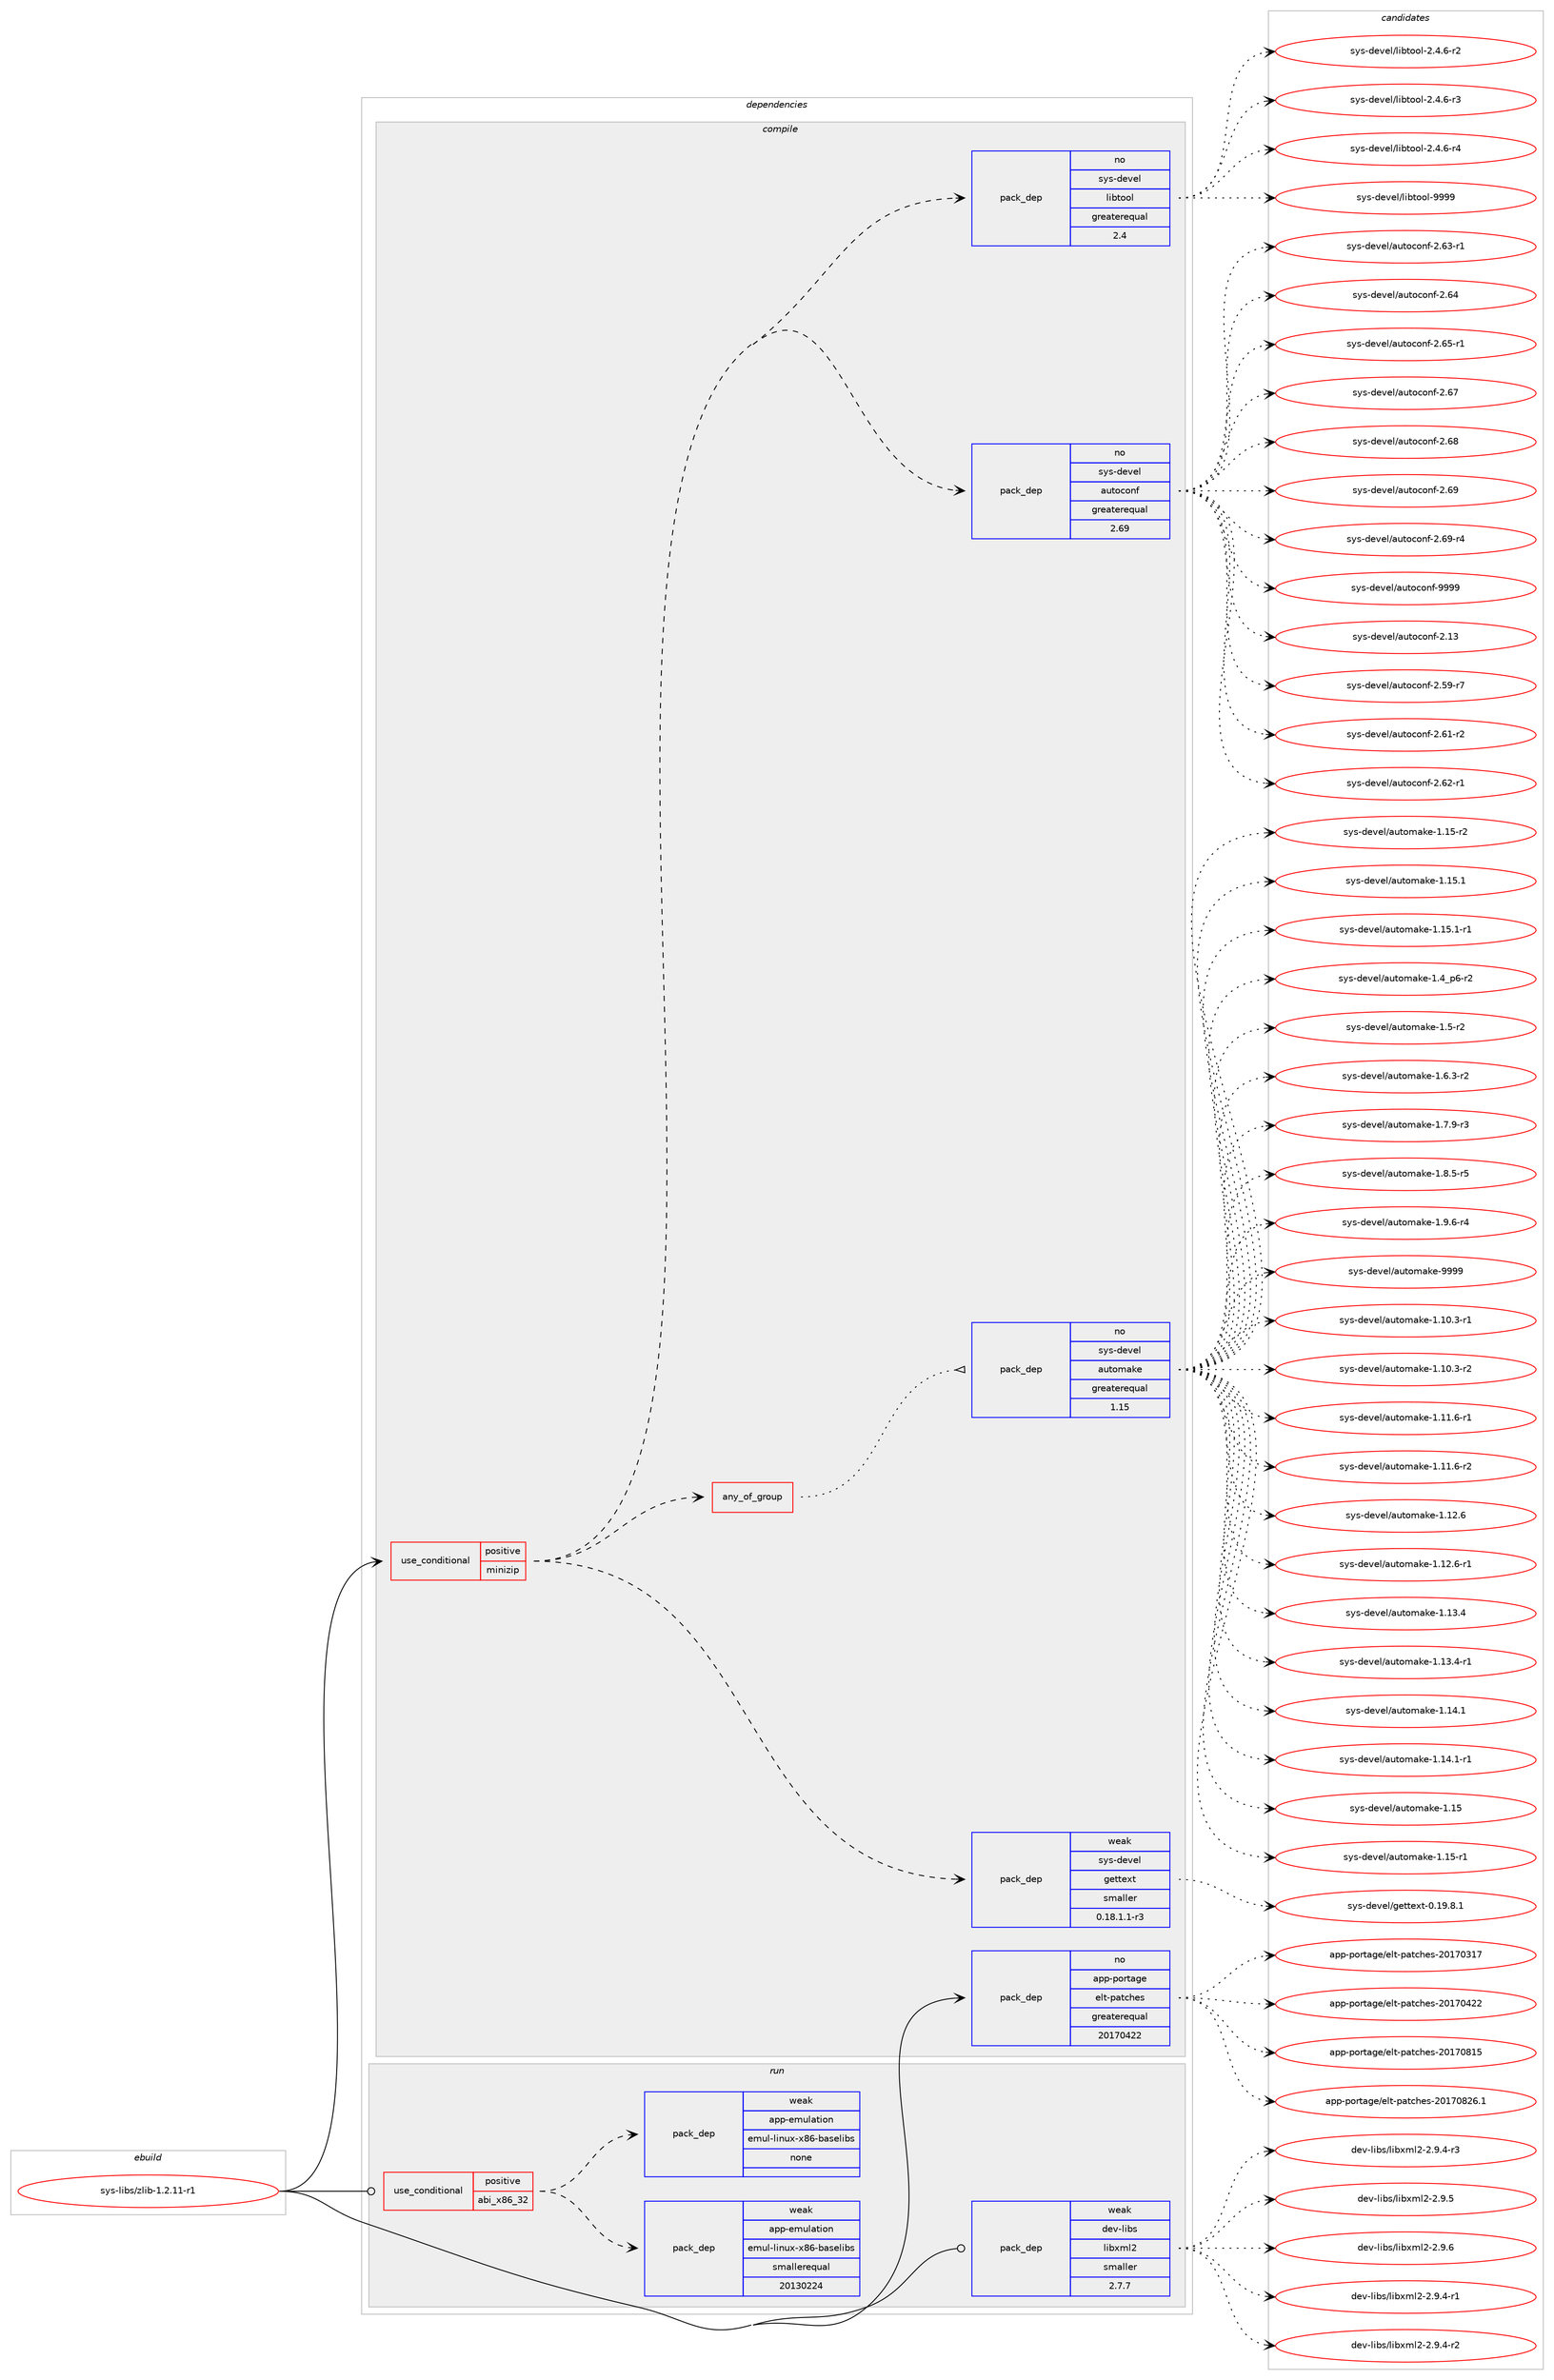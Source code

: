 digraph prolog {

# *************
# Graph options
# *************

newrank=true;
concentrate=true;
compound=true;
graph [rankdir=LR,fontname=Helvetica,fontsize=10,ranksep=1.5];#, ranksep=2.5, nodesep=0.2];
edge  [arrowhead=vee];
node  [fontname=Helvetica,fontsize=10];

# **********
# The ebuild
# **********

subgraph cluster_leftcol {
color=gray;
rank=same;
label=<<i>ebuild</i>>;
id [label="sys-libs/zlib-1.2.11-r1", color=red, width=4, href="../sys-libs/zlib-1.2.11-r1.svg"];
}

# ****************
# The dependencies
# ****************

subgraph cluster_midcol {
color=gray;
label=<<i>dependencies</i>>;
subgraph cluster_compile {
fillcolor="#eeeeee";
style=filled;
label=<<i>compile</i>>;
subgraph cond118537 {
dependency495838 [label=<<TABLE BORDER="0" CELLBORDER="1" CELLSPACING="0" CELLPADDING="4"><TR><TD ROWSPAN="3" CELLPADDING="10">use_conditional</TD></TR><TR><TD>positive</TD></TR><TR><TD>minizip</TD></TR></TABLE>>, shape=none, color=red];
subgraph pack368512 {
dependency495839 [label=<<TABLE BORDER="0" CELLBORDER="1" CELLSPACING="0" CELLPADDING="4" WIDTH="220"><TR><TD ROWSPAN="6" CELLPADDING="30">pack_dep</TD></TR><TR><TD WIDTH="110">weak</TD></TR><TR><TD>sys-devel</TD></TR><TR><TD>gettext</TD></TR><TR><TD>smaller</TD></TR><TR><TD>0.18.1.1-r3</TD></TR></TABLE>>, shape=none, color=blue];
}
dependency495838:e -> dependency495839:w [weight=20,style="dashed",arrowhead="vee"];
subgraph any8464 {
dependency495840 [label=<<TABLE BORDER="0" CELLBORDER="1" CELLSPACING="0" CELLPADDING="4"><TR><TD CELLPADDING="10">any_of_group</TD></TR></TABLE>>, shape=none, color=red];subgraph pack368513 {
dependency495841 [label=<<TABLE BORDER="0" CELLBORDER="1" CELLSPACING="0" CELLPADDING="4" WIDTH="220"><TR><TD ROWSPAN="6" CELLPADDING="30">pack_dep</TD></TR><TR><TD WIDTH="110">no</TD></TR><TR><TD>sys-devel</TD></TR><TR><TD>automake</TD></TR><TR><TD>greaterequal</TD></TR><TR><TD>1.15</TD></TR></TABLE>>, shape=none, color=blue];
}
dependency495840:e -> dependency495841:w [weight=20,style="dotted",arrowhead="oinv"];
}
dependency495838:e -> dependency495840:w [weight=20,style="dashed",arrowhead="vee"];
subgraph pack368514 {
dependency495842 [label=<<TABLE BORDER="0" CELLBORDER="1" CELLSPACING="0" CELLPADDING="4" WIDTH="220"><TR><TD ROWSPAN="6" CELLPADDING="30">pack_dep</TD></TR><TR><TD WIDTH="110">no</TD></TR><TR><TD>sys-devel</TD></TR><TR><TD>autoconf</TD></TR><TR><TD>greaterequal</TD></TR><TR><TD>2.69</TD></TR></TABLE>>, shape=none, color=blue];
}
dependency495838:e -> dependency495842:w [weight=20,style="dashed",arrowhead="vee"];
subgraph pack368515 {
dependency495843 [label=<<TABLE BORDER="0" CELLBORDER="1" CELLSPACING="0" CELLPADDING="4" WIDTH="220"><TR><TD ROWSPAN="6" CELLPADDING="30">pack_dep</TD></TR><TR><TD WIDTH="110">no</TD></TR><TR><TD>sys-devel</TD></TR><TR><TD>libtool</TD></TR><TR><TD>greaterequal</TD></TR><TR><TD>2.4</TD></TR></TABLE>>, shape=none, color=blue];
}
dependency495838:e -> dependency495843:w [weight=20,style="dashed",arrowhead="vee"];
}
id:e -> dependency495838:w [weight=20,style="solid",arrowhead="vee"];
subgraph pack368516 {
dependency495844 [label=<<TABLE BORDER="0" CELLBORDER="1" CELLSPACING="0" CELLPADDING="4" WIDTH="220"><TR><TD ROWSPAN="6" CELLPADDING="30">pack_dep</TD></TR><TR><TD WIDTH="110">no</TD></TR><TR><TD>app-portage</TD></TR><TR><TD>elt-patches</TD></TR><TR><TD>greaterequal</TD></TR><TR><TD>20170422</TD></TR></TABLE>>, shape=none, color=blue];
}
id:e -> dependency495844:w [weight=20,style="solid",arrowhead="vee"];
}
subgraph cluster_compileandrun {
fillcolor="#eeeeee";
style=filled;
label=<<i>compile and run</i>>;
}
subgraph cluster_run {
fillcolor="#eeeeee";
style=filled;
label=<<i>run</i>>;
subgraph cond118538 {
dependency495845 [label=<<TABLE BORDER="0" CELLBORDER="1" CELLSPACING="0" CELLPADDING="4"><TR><TD ROWSPAN="3" CELLPADDING="10">use_conditional</TD></TR><TR><TD>positive</TD></TR><TR><TD>abi_x86_32</TD></TR></TABLE>>, shape=none, color=red];
subgraph pack368517 {
dependency495846 [label=<<TABLE BORDER="0" CELLBORDER="1" CELLSPACING="0" CELLPADDING="4" WIDTH="220"><TR><TD ROWSPAN="6" CELLPADDING="30">pack_dep</TD></TR><TR><TD WIDTH="110">weak</TD></TR><TR><TD>app-emulation</TD></TR><TR><TD>emul-linux-x86-baselibs</TD></TR><TR><TD>smallerequal</TD></TR><TR><TD>20130224</TD></TR></TABLE>>, shape=none, color=blue];
}
dependency495845:e -> dependency495846:w [weight=20,style="dashed",arrowhead="vee"];
subgraph pack368518 {
dependency495847 [label=<<TABLE BORDER="0" CELLBORDER="1" CELLSPACING="0" CELLPADDING="4" WIDTH="220"><TR><TD ROWSPAN="6" CELLPADDING="30">pack_dep</TD></TR><TR><TD WIDTH="110">weak</TD></TR><TR><TD>app-emulation</TD></TR><TR><TD>emul-linux-x86-baselibs</TD></TR><TR><TD>none</TD></TR><TR><TD></TD></TR></TABLE>>, shape=none, color=blue];
}
dependency495845:e -> dependency495847:w [weight=20,style="dashed",arrowhead="vee"];
}
id:e -> dependency495845:w [weight=20,style="solid",arrowhead="odot"];
subgraph pack368519 {
dependency495848 [label=<<TABLE BORDER="0" CELLBORDER="1" CELLSPACING="0" CELLPADDING="4" WIDTH="220"><TR><TD ROWSPAN="6" CELLPADDING="30">pack_dep</TD></TR><TR><TD WIDTH="110">weak</TD></TR><TR><TD>dev-libs</TD></TR><TR><TD>libxml2</TD></TR><TR><TD>smaller</TD></TR><TR><TD>2.7.7</TD></TR></TABLE>>, shape=none, color=blue];
}
id:e -> dependency495848:w [weight=20,style="solid",arrowhead="odot"];
}
}

# **************
# The candidates
# **************

subgraph cluster_choices {
rank=same;
color=gray;
label=<<i>candidates</i>>;

subgraph choice368512 {
color=black;
nodesep=1;
choice1151211154510010111810110847103101116116101120116454846495746564649 [label="sys-devel/gettext-0.19.8.1", color=red, width=4,href="../sys-devel/gettext-0.19.8.1.svg"];
dependency495839:e -> choice1151211154510010111810110847103101116116101120116454846495746564649:w [style=dotted,weight="100"];
}
subgraph choice368513 {
color=black;
nodesep=1;
choice11512111545100101118101108479711711611110997107101454946494846514511449 [label="sys-devel/automake-1.10.3-r1", color=red, width=4,href="../sys-devel/automake-1.10.3-r1.svg"];
choice11512111545100101118101108479711711611110997107101454946494846514511450 [label="sys-devel/automake-1.10.3-r2", color=red, width=4,href="../sys-devel/automake-1.10.3-r2.svg"];
choice11512111545100101118101108479711711611110997107101454946494946544511449 [label="sys-devel/automake-1.11.6-r1", color=red, width=4,href="../sys-devel/automake-1.11.6-r1.svg"];
choice11512111545100101118101108479711711611110997107101454946494946544511450 [label="sys-devel/automake-1.11.6-r2", color=red, width=4,href="../sys-devel/automake-1.11.6-r2.svg"];
choice1151211154510010111810110847971171161111099710710145494649504654 [label="sys-devel/automake-1.12.6", color=red, width=4,href="../sys-devel/automake-1.12.6.svg"];
choice11512111545100101118101108479711711611110997107101454946495046544511449 [label="sys-devel/automake-1.12.6-r1", color=red, width=4,href="../sys-devel/automake-1.12.6-r1.svg"];
choice1151211154510010111810110847971171161111099710710145494649514652 [label="sys-devel/automake-1.13.4", color=red, width=4,href="../sys-devel/automake-1.13.4.svg"];
choice11512111545100101118101108479711711611110997107101454946495146524511449 [label="sys-devel/automake-1.13.4-r1", color=red, width=4,href="../sys-devel/automake-1.13.4-r1.svg"];
choice1151211154510010111810110847971171161111099710710145494649524649 [label="sys-devel/automake-1.14.1", color=red, width=4,href="../sys-devel/automake-1.14.1.svg"];
choice11512111545100101118101108479711711611110997107101454946495246494511449 [label="sys-devel/automake-1.14.1-r1", color=red, width=4,href="../sys-devel/automake-1.14.1-r1.svg"];
choice115121115451001011181011084797117116111109971071014549464953 [label="sys-devel/automake-1.15", color=red, width=4,href="../sys-devel/automake-1.15.svg"];
choice1151211154510010111810110847971171161111099710710145494649534511449 [label="sys-devel/automake-1.15-r1", color=red, width=4,href="../sys-devel/automake-1.15-r1.svg"];
choice1151211154510010111810110847971171161111099710710145494649534511450 [label="sys-devel/automake-1.15-r2", color=red, width=4,href="../sys-devel/automake-1.15-r2.svg"];
choice1151211154510010111810110847971171161111099710710145494649534649 [label="sys-devel/automake-1.15.1", color=red, width=4,href="../sys-devel/automake-1.15.1.svg"];
choice11512111545100101118101108479711711611110997107101454946495346494511449 [label="sys-devel/automake-1.15.1-r1", color=red, width=4,href="../sys-devel/automake-1.15.1-r1.svg"];
choice115121115451001011181011084797117116111109971071014549465295112544511450 [label="sys-devel/automake-1.4_p6-r2", color=red, width=4,href="../sys-devel/automake-1.4_p6-r2.svg"];
choice11512111545100101118101108479711711611110997107101454946534511450 [label="sys-devel/automake-1.5-r2", color=red, width=4,href="../sys-devel/automake-1.5-r2.svg"];
choice115121115451001011181011084797117116111109971071014549465446514511450 [label="sys-devel/automake-1.6.3-r2", color=red, width=4,href="../sys-devel/automake-1.6.3-r2.svg"];
choice115121115451001011181011084797117116111109971071014549465546574511451 [label="sys-devel/automake-1.7.9-r3", color=red, width=4,href="../sys-devel/automake-1.7.9-r3.svg"];
choice115121115451001011181011084797117116111109971071014549465646534511453 [label="sys-devel/automake-1.8.5-r5", color=red, width=4,href="../sys-devel/automake-1.8.5-r5.svg"];
choice115121115451001011181011084797117116111109971071014549465746544511452 [label="sys-devel/automake-1.9.6-r4", color=red, width=4,href="../sys-devel/automake-1.9.6-r4.svg"];
choice115121115451001011181011084797117116111109971071014557575757 [label="sys-devel/automake-9999", color=red, width=4,href="../sys-devel/automake-9999.svg"];
dependency495841:e -> choice11512111545100101118101108479711711611110997107101454946494846514511449:w [style=dotted,weight="100"];
dependency495841:e -> choice11512111545100101118101108479711711611110997107101454946494846514511450:w [style=dotted,weight="100"];
dependency495841:e -> choice11512111545100101118101108479711711611110997107101454946494946544511449:w [style=dotted,weight="100"];
dependency495841:e -> choice11512111545100101118101108479711711611110997107101454946494946544511450:w [style=dotted,weight="100"];
dependency495841:e -> choice1151211154510010111810110847971171161111099710710145494649504654:w [style=dotted,weight="100"];
dependency495841:e -> choice11512111545100101118101108479711711611110997107101454946495046544511449:w [style=dotted,weight="100"];
dependency495841:e -> choice1151211154510010111810110847971171161111099710710145494649514652:w [style=dotted,weight="100"];
dependency495841:e -> choice11512111545100101118101108479711711611110997107101454946495146524511449:w [style=dotted,weight="100"];
dependency495841:e -> choice1151211154510010111810110847971171161111099710710145494649524649:w [style=dotted,weight="100"];
dependency495841:e -> choice11512111545100101118101108479711711611110997107101454946495246494511449:w [style=dotted,weight="100"];
dependency495841:e -> choice115121115451001011181011084797117116111109971071014549464953:w [style=dotted,weight="100"];
dependency495841:e -> choice1151211154510010111810110847971171161111099710710145494649534511449:w [style=dotted,weight="100"];
dependency495841:e -> choice1151211154510010111810110847971171161111099710710145494649534511450:w [style=dotted,weight="100"];
dependency495841:e -> choice1151211154510010111810110847971171161111099710710145494649534649:w [style=dotted,weight="100"];
dependency495841:e -> choice11512111545100101118101108479711711611110997107101454946495346494511449:w [style=dotted,weight="100"];
dependency495841:e -> choice115121115451001011181011084797117116111109971071014549465295112544511450:w [style=dotted,weight="100"];
dependency495841:e -> choice11512111545100101118101108479711711611110997107101454946534511450:w [style=dotted,weight="100"];
dependency495841:e -> choice115121115451001011181011084797117116111109971071014549465446514511450:w [style=dotted,weight="100"];
dependency495841:e -> choice115121115451001011181011084797117116111109971071014549465546574511451:w [style=dotted,weight="100"];
dependency495841:e -> choice115121115451001011181011084797117116111109971071014549465646534511453:w [style=dotted,weight="100"];
dependency495841:e -> choice115121115451001011181011084797117116111109971071014549465746544511452:w [style=dotted,weight="100"];
dependency495841:e -> choice115121115451001011181011084797117116111109971071014557575757:w [style=dotted,weight="100"];
}
subgraph choice368514 {
color=black;
nodesep=1;
choice115121115451001011181011084797117116111991111101024550464951 [label="sys-devel/autoconf-2.13", color=red, width=4,href="../sys-devel/autoconf-2.13.svg"];
choice1151211154510010111810110847971171161119911111010245504653574511455 [label="sys-devel/autoconf-2.59-r7", color=red, width=4,href="../sys-devel/autoconf-2.59-r7.svg"];
choice1151211154510010111810110847971171161119911111010245504654494511450 [label="sys-devel/autoconf-2.61-r2", color=red, width=4,href="../sys-devel/autoconf-2.61-r2.svg"];
choice1151211154510010111810110847971171161119911111010245504654504511449 [label="sys-devel/autoconf-2.62-r1", color=red, width=4,href="../sys-devel/autoconf-2.62-r1.svg"];
choice1151211154510010111810110847971171161119911111010245504654514511449 [label="sys-devel/autoconf-2.63-r1", color=red, width=4,href="../sys-devel/autoconf-2.63-r1.svg"];
choice115121115451001011181011084797117116111991111101024550465452 [label="sys-devel/autoconf-2.64", color=red, width=4,href="../sys-devel/autoconf-2.64.svg"];
choice1151211154510010111810110847971171161119911111010245504654534511449 [label="sys-devel/autoconf-2.65-r1", color=red, width=4,href="../sys-devel/autoconf-2.65-r1.svg"];
choice115121115451001011181011084797117116111991111101024550465455 [label="sys-devel/autoconf-2.67", color=red, width=4,href="../sys-devel/autoconf-2.67.svg"];
choice115121115451001011181011084797117116111991111101024550465456 [label="sys-devel/autoconf-2.68", color=red, width=4,href="../sys-devel/autoconf-2.68.svg"];
choice115121115451001011181011084797117116111991111101024550465457 [label="sys-devel/autoconf-2.69", color=red, width=4,href="../sys-devel/autoconf-2.69.svg"];
choice1151211154510010111810110847971171161119911111010245504654574511452 [label="sys-devel/autoconf-2.69-r4", color=red, width=4,href="../sys-devel/autoconf-2.69-r4.svg"];
choice115121115451001011181011084797117116111991111101024557575757 [label="sys-devel/autoconf-9999", color=red, width=4,href="../sys-devel/autoconf-9999.svg"];
dependency495842:e -> choice115121115451001011181011084797117116111991111101024550464951:w [style=dotted,weight="100"];
dependency495842:e -> choice1151211154510010111810110847971171161119911111010245504653574511455:w [style=dotted,weight="100"];
dependency495842:e -> choice1151211154510010111810110847971171161119911111010245504654494511450:w [style=dotted,weight="100"];
dependency495842:e -> choice1151211154510010111810110847971171161119911111010245504654504511449:w [style=dotted,weight="100"];
dependency495842:e -> choice1151211154510010111810110847971171161119911111010245504654514511449:w [style=dotted,weight="100"];
dependency495842:e -> choice115121115451001011181011084797117116111991111101024550465452:w [style=dotted,weight="100"];
dependency495842:e -> choice1151211154510010111810110847971171161119911111010245504654534511449:w [style=dotted,weight="100"];
dependency495842:e -> choice115121115451001011181011084797117116111991111101024550465455:w [style=dotted,weight="100"];
dependency495842:e -> choice115121115451001011181011084797117116111991111101024550465456:w [style=dotted,weight="100"];
dependency495842:e -> choice115121115451001011181011084797117116111991111101024550465457:w [style=dotted,weight="100"];
dependency495842:e -> choice1151211154510010111810110847971171161119911111010245504654574511452:w [style=dotted,weight="100"];
dependency495842:e -> choice115121115451001011181011084797117116111991111101024557575757:w [style=dotted,weight="100"];
}
subgraph choice368515 {
color=black;
nodesep=1;
choice1151211154510010111810110847108105981161111111084550465246544511450 [label="sys-devel/libtool-2.4.6-r2", color=red, width=4,href="../sys-devel/libtool-2.4.6-r2.svg"];
choice1151211154510010111810110847108105981161111111084550465246544511451 [label="sys-devel/libtool-2.4.6-r3", color=red, width=4,href="../sys-devel/libtool-2.4.6-r3.svg"];
choice1151211154510010111810110847108105981161111111084550465246544511452 [label="sys-devel/libtool-2.4.6-r4", color=red, width=4,href="../sys-devel/libtool-2.4.6-r4.svg"];
choice1151211154510010111810110847108105981161111111084557575757 [label="sys-devel/libtool-9999", color=red, width=4,href="../sys-devel/libtool-9999.svg"];
dependency495843:e -> choice1151211154510010111810110847108105981161111111084550465246544511450:w [style=dotted,weight="100"];
dependency495843:e -> choice1151211154510010111810110847108105981161111111084550465246544511451:w [style=dotted,weight="100"];
dependency495843:e -> choice1151211154510010111810110847108105981161111111084550465246544511452:w [style=dotted,weight="100"];
dependency495843:e -> choice1151211154510010111810110847108105981161111111084557575757:w [style=dotted,weight="100"];
}
subgraph choice368516 {
color=black;
nodesep=1;
choice97112112451121111141169710310147101108116451129711699104101115455048495548514955 [label="app-portage/elt-patches-20170317", color=red, width=4,href="../app-portage/elt-patches-20170317.svg"];
choice97112112451121111141169710310147101108116451129711699104101115455048495548525050 [label="app-portage/elt-patches-20170422", color=red, width=4,href="../app-portage/elt-patches-20170422.svg"];
choice97112112451121111141169710310147101108116451129711699104101115455048495548564953 [label="app-portage/elt-patches-20170815", color=red, width=4,href="../app-portage/elt-patches-20170815.svg"];
choice971121124511211111411697103101471011081164511297116991041011154550484955485650544649 [label="app-portage/elt-patches-20170826.1", color=red, width=4,href="../app-portage/elt-patches-20170826.1.svg"];
dependency495844:e -> choice97112112451121111141169710310147101108116451129711699104101115455048495548514955:w [style=dotted,weight="100"];
dependency495844:e -> choice97112112451121111141169710310147101108116451129711699104101115455048495548525050:w [style=dotted,weight="100"];
dependency495844:e -> choice97112112451121111141169710310147101108116451129711699104101115455048495548564953:w [style=dotted,weight="100"];
dependency495844:e -> choice971121124511211111411697103101471011081164511297116991041011154550484955485650544649:w [style=dotted,weight="100"];
}
subgraph choice368517 {
color=black;
nodesep=1;
}
subgraph choice368518 {
color=black;
nodesep=1;
}
subgraph choice368519 {
color=black;
nodesep=1;
choice10010111845108105981154710810598120109108504550465746524511449 [label="dev-libs/libxml2-2.9.4-r1", color=red, width=4,href="../dev-libs/libxml2-2.9.4-r1.svg"];
choice10010111845108105981154710810598120109108504550465746524511450 [label="dev-libs/libxml2-2.9.4-r2", color=red, width=4,href="../dev-libs/libxml2-2.9.4-r2.svg"];
choice10010111845108105981154710810598120109108504550465746524511451 [label="dev-libs/libxml2-2.9.4-r3", color=red, width=4,href="../dev-libs/libxml2-2.9.4-r3.svg"];
choice1001011184510810598115471081059812010910850455046574653 [label="dev-libs/libxml2-2.9.5", color=red, width=4,href="../dev-libs/libxml2-2.9.5.svg"];
choice1001011184510810598115471081059812010910850455046574654 [label="dev-libs/libxml2-2.9.6", color=red, width=4,href="../dev-libs/libxml2-2.9.6.svg"];
dependency495848:e -> choice10010111845108105981154710810598120109108504550465746524511449:w [style=dotted,weight="100"];
dependency495848:e -> choice10010111845108105981154710810598120109108504550465746524511450:w [style=dotted,weight="100"];
dependency495848:e -> choice10010111845108105981154710810598120109108504550465746524511451:w [style=dotted,weight="100"];
dependency495848:e -> choice1001011184510810598115471081059812010910850455046574653:w [style=dotted,weight="100"];
dependency495848:e -> choice1001011184510810598115471081059812010910850455046574654:w [style=dotted,weight="100"];
}
}

}
